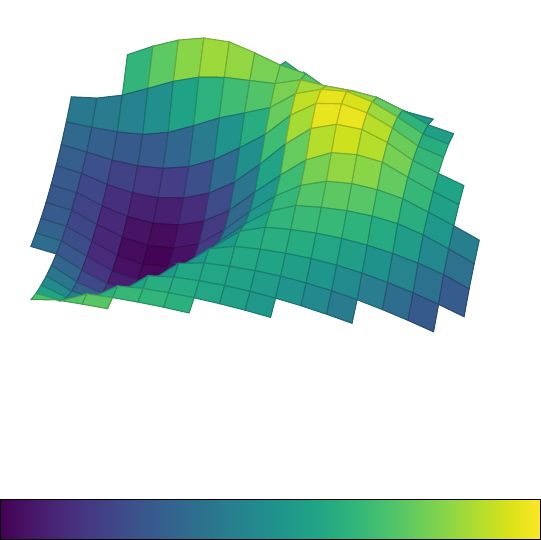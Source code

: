 \documentclass{standalone}
\usepackage{pgf,tikz,pgfplots}
\usepgfplotslibrary{colormaps}

\begin{document}

\begin{tikzpicture}
    \begin{axis}[
        view/az=10, 
        view/el=70,
        %
        hide axis,
        xtick=\empty,
        ytick=\empty,
        axis lines=left,
        colormap name=viridis,
        %
        colorbar horizontal,
        unbounded coords=jump,
        %
        colorbar style={
            ytick=\empty,
            xtick=\empty,
            at={(0.5,-0.2)},
            anchor=south,
        }
        ]
        % this yields a 3x4 matrix:
        \addplot3 [surf] coordinates { 
            (0, 0, inf) (1, 0, inf) (2, 0, inf) (3, 0, inf) (4, 0, inf) (5, 0, inf) (6, 0, inf) (7, 0, inf) (8, 0, inf) (9, 0, inf) (10, 0, inf) (11, 0, inf) (12, 0, inf) (13, 0, inf) (14, 0, inf) (15, 0, inf) (16, 0, inf) (17, 0, inf) (18, 0, inf) (19, 0, inf) 

            (0, 1, inf) (1, 1, inf) (2, 1, inf) (3, 1, inf) (4, 1, inf) (5, 1, inf) (6, 1, inf) (7, 1, inf) (8, 1, inf) (9, 1, inf) (10, 1, inf) (11, 1, inf) (12, 1, inf) (13, 1, inf) (14, 1, inf) (15, 1, inf) (16, 1, inf) (17, 1, inf) (18, 1, inf) (19, 1, inf) 

            (0, 2, inf) (1, 2, inf) (2, 2, 0.912) (3, 2, inf) (4, 2, inf) (5, 2, inf) (6, 2, inf) (7, 2, inf) (8, 2, inf) (9, 2, inf) (10, 2, inf) (11, 2, inf) (12, 2, inf) (13, 2, inf) (14, 2, inf) (15, 2, inf) (16, 2, inf) (17, 2, inf) (18, 2, inf) (19, 2, inf) 

            (0, 3, inf) (1, 3, inf) (2, 3, 0.793) (3, 3, 0.813) (4, 3, 0.802) (5, 3, 0.787) (6, 3, inf) (7, 3, inf) (8, 3, inf) (9, 3, inf) (10, 3, inf) (11, 3, inf) (12, 3, inf) (13, 3, inf) (14, 3, inf) (15, 3, inf) (16, 3, inf) (17, 3, inf) (18, 3, inf) (19, 3, inf) 

            (0, 4, inf) (1, 4, inf) (2, 4, 0.691) (3, 4, 0.654) (4, 4, 0.734) (5, 4, 0.727) (6, 4, 0.713) (7, 4, 0.694) (8, 4, 0.669) (9, 4, inf) (10, 4, inf) (11, 4, inf) (12, 4, inf) (13, 4, inf) (14, 4, inf) (15, 4, inf) (16, 4, inf) (17, 4, inf) (18, 4, inf) (19, 4, inf) 

            (0, 5, inf) (1, 5, inf) (2, 5, 0.606) (3, 5, 0.525) (4, 5, 0.549) (5, 5, 0.672) (6, 5, 0.674) (7, 5, 0.663) (8, 5, 0.644) (9, 5, 0.618) (10, 5, 0.587) (11, 5, 0.55) (12, 5, inf) (13, 5, inf) (14, 5, inf) (15, 5, inf) (16, 5, inf) (17, 5, inf) (18, 5, inf) (19, 5, inf) 

            (0, 6, inf) (1, 6, inf) (2, 6, 0.53) (3, 6, 0.425) (4, 6, 0.384) (5, 6, 0.48) (6, 6, 0.628) (7, 6, 0.642) (8, 6, 0.634) (9, 6, 0.618) (10, 6, 0.593) (11, 6, 0.559) (12, 6, 0.519) (13, 6, 0.471) (14, 6, 0.418) (15, 6, inf) (16, 6, inf) (17, 6, inf) (18, 6, inf) (19, 6, inf) 

            (0, 7, inf) (1, 7, inf) (2, 7, 0.464) (3, 7, 0.35) (4, 7, 0.277) (5, 7, 0.285) (6, 7, 0.445) (7, 7, 0.603) (8, 7, 0.631) (9, 7, 0.627) (10, 7, 0.614) (11, 7, 0.591) (12, 7, 0.558) (13, 7, 0.515) (14, 7, 0.464) (15, 7, 0.404) (16, 7, 0.337) (17, 7, 0.264) (18, 7, inf) (19, 7, inf) 

            (0, 8, inf) (1, 8, 0.449) (2, 8, 0.409) (3, 8, 0.295) (4, 8, 0.203) (5, 8, 0.176) (6, 8, 0.249) (7, 8, 0.44) (8, 8, 0.598) (9, 8, 0.642) (10, 8, 0.642) (11, 8, 0.632) (12, 8, 0.611) (13, 8, 0.579) (14, 8, 0.535) (15, 8, 0.48) (16, 8, 0.416) (17, 8, 0.343) (18, 8, 0.262) (19, 8, 0.171) 

            (0, 9, inf) (1, 9, 0.408) (2, 9, 0.366) (3, 9, 0.258) (4, 9, 0.157) (5, 9, 0.112) (6, 9, 0.135) (7, 9, 0.273) (8, 9, 0.464) (9, 9, 0.616) (10, 9, 0.675) (11, 9, 0.679) (12, 9, 0.673) (13, 9, 0.652) (14, 9, 0.619) (15, 9, 0.572) (16, 9, 0.514) (17, 9, 0.441) (18, 9, 0.344) (19, 9, inf) 

            (0, 10, inf) (1, 10, 0.378) (2, 10, 0.335) (3, 10, 0.233) (4, 10, 0.137) (5, 10, 0.085) (6, 10, 0.092) (7, 10, 0.173) (8, 10, 0.352) (9, 10, 0.524) (10, 10, 0.658) (11, 10, 0.729) (12, 10, 0.738) (13, 10, 0.733) (14, 10, 0.712) (15, 10, 0.671) (16, 10, 0.6) (17, 10, 0.505) (18, 10, 0.404) (19, 10, inf) 

            (0, 11, inf) (1, 11, 0.36) (2, 11, 0.317) (3, 11, 0.222) (4, 11, 0.138) (5, 11, 0.091) (6, 11, 0.093) (7, 11, 0.153) (8, 11, 0.297) (9, 11, 0.477) (10, 11, 0.632) (11, 11, 0.746) (12, 11, 0.805) (13, 11, 0.809) (14, 11, 0.782) (15, 11, 0.729) (16, 11, 0.639) (17, 11, 0.548) (18, 11, 0.45) (19, 11, inf) 

            (0, 12, inf) (1, 12, 0.356) (2, 12, 0.312) (3, 12, 0.226) (4, 12, 0.159) (5, 12, 0.126) (6, 12, 0.135) (7, 12, 0.192) (8, 12, 0.309) (9, 12, 0.487) (10, 12, 0.655) (11, 12, 0.808) (12, 12, 0.894) (13, 12, 0.901) (14, 12, 0.861) (15, 12, 0.757) (16, 12, 0.659) (17, 12, 0.574) (18, 12, inf) (19, 12, inf) 

            (0, 13, inf) (1, 13, 0.365) (2, 13, 0.322) (3, 13, 0.252) (4, 13, 0.205) (5, 13, 0.188) (6, 13, 0.21) (7, 13, 0.276) (8, 13, 0.394) (9, 13, 0.57) (10, 13, 0.765) (11, 13, 0.921) (12, 13, 0.981) (13, 13, 0.961) (14, 13, 0.873) (15, 13, 0.746) (16, 13, 0.66) (17, 13, 0.581) (18, 13, inf) (19, 13, inf) 

            (0, 14, inf) (1, 14, 0.389) (2, 14, 0.349) (3, 14, 0.305) (4, 14, 0.281) (5, 14, 0.284) (6, 14, 0.321) (7, 14, 0.406) (8, 14, 0.531) (9, 14, 0.668) (10, 14, 0.856) (11, 14, 0.98) (12, 14, 1.001) (13, 14, 0.948) (14, 14, 0.842) (15, 14, 0.714) (16, 14, 0.641) (17, 14, inf) (18, 14, inf) (19, 14, inf) 

            (0, 15, inf) (1, 15, 0.428) (2, 15, 0.406) (3, 15, 0.391) (4, 15, 0.393) (5, 15, 0.435) (6, 15, 0.516) (7, 15, 0.606) (8, 15, 0.673) (9, 15, 0.743) (10, 15, 0.885) (11, 15, 0.945) (12, 15, 0.951) (13, 15, 0.887) (14, 15, 0.782) (15, 15, 0.662) (16, 15, 0.6) (17, 15, inf) (18, 15, inf) (19, 15, inf) 

            (0, 16, inf) (1, 16, 0.487) (2, 16, 0.5) (3, 16, 0.549) (4, 16, 0.63) (5, 16, 0.714) (6, 16, 0.774) (7, 16, 0.797) (8, 16, 0.794) (9, 16, 0.792) (10, 16, 0.848) (11, 16, 0.819) (12, 16, 0.804) (13, 16, 0.77) (14, 16, 0.686) (15, 16, 0.587) (16, 16, 0.535) (17, 16, inf) (18, 16, inf) (19, 16, inf) 

            (0, 17, inf) (1, 17, inf) (2, 17, inf) (3, 17, 0.738) (4, 17, 0.835) (5, 17, 0.911) (6, 17, 0.953) (7, 17, 0.944) (8, 17, 0.875) (9, 17, 0.795) (10, 17, 0.746) (11, 17, 0.619) (12, 17, 0.567) (13, 17, 0.536) (14, 17, 0.516) (15, 17, 0.481) (16, 17, inf) (17, 17, inf) (18, 17, inf) (19, 17, inf) 

            (0, 18, inf) (1, 18, inf) (2, 18, inf) (3, 18, inf) (4, 18, inf) (5, 18, inf) (6, 18, inf) (7, 18, inf) (8, 18, inf) (9, 18, 0.67) (10, 18, 0.54) (11, 18, 0.362) (12, 18, 0.264) (13, 18, 0.241) (14, 18, inf) (15, 18, inf) (16, 18, inf) (17, 18, inf) (18, 18, inf) (19, 18, inf) 

            (0, 19, inf) (1, 19, inf) (2, 19, inf) (3, 19, inf) (4, 19, inf) (5, 19, inf) (6, 19, inf) (7, 19, inf) (8, 19, inf) (9, 19, inf) (10, 19, inf) (11, 19, inf) (12, 19, inf) (13, 19, inf) (14, 19, inf) (15, 19, inf) (16, 19, inf) (17, 19, inf) (18, 19, inf) (19, 19, inf) 






        };
    \end{axis}

    \end{tikzpicture}

\end{document}

